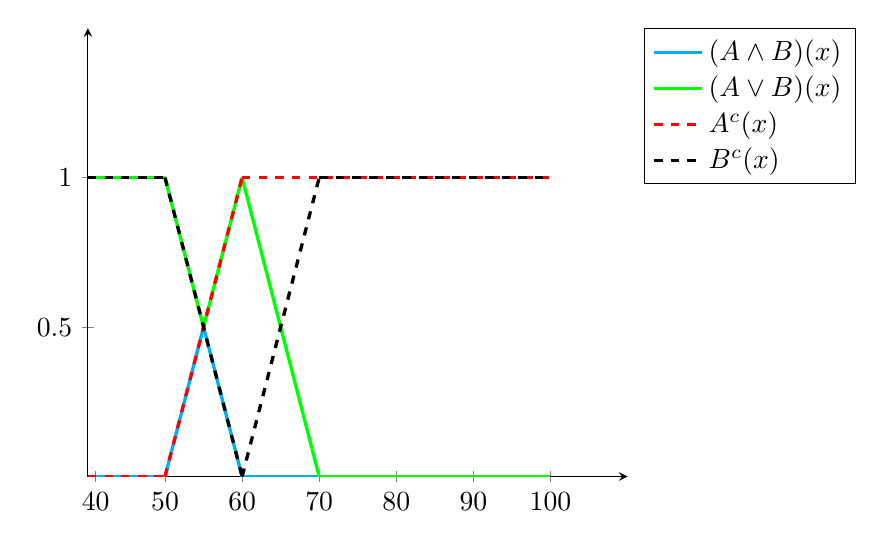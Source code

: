 \begin{tikzpicture} 
    \begin{axis}[
        axis lines=middle,
        xmin=4, xmax=11,
        ymin=0, ymax=1.5,
        %ticks=none,
        xtick={4.1,5,6,7,8,9,10},
        xticklabels={40, 50, 60,70,80,90,100},
        ytick={0,0.5,1},legend pos=outer north east,
        legend cell align=left,
        ]
        \addplot[cyan, very thick, domain=4:5] {0};
        \addplot[cyan, very thick, domain=5:5.5,smooth,samples=200,forget plot] {	(x-5)/(1)};
        \addplot[cyan,very thick,domain=5.5:6,smooth,samples=200,forget plot] {1-	(x-5)/(1)};
        \addplot[cyan,very thick,domain=6:10,forget plot] {0};
        
        \addplot[green, very thick, domain=4:5] {1};
        \addplot[green, very thick, domain=5:5.5, smooth, samples=200,forget plot] {1-(x-5)/(1)};
        \addplot[green, very thick, domain=5.5:6, smooth, samples=200,forget plot] {(x-5)/(1)};
        \addplot[green, very thick, domain=6:7, smooth, samples=200,forget plot] {1-(x-6)/(1)};
        \addplot[green, very thick, domain=7:10,forget plot] {0};
        
        
        \addplot[red, dashed, very thick, domain=4:5] {0};
        \addplot[red, dashed, very thick, domain=5:6, smooth, samples=200,forget plot] {	(x-5)/(1)};
        \addplot[red, dashed, very thick, domain=6:10,forget plot] {1};
        
        \addplot[black, dashed, very thick, domain=4:5] {1};
        \addplot[black, dashed, very thick, domain=5:6, smooth, samples=200,forget plot] {1-(x-5)/(1)};
        \addplot[black, dashed, very thick, domain=6:7, smooth, samples=200,forget plot] {(x-6)/(1)};
        \addplot[black, dashed, very thick, domain=7:10,forget plot] {1};
        
        \addlegendentry{$(A\wedge B)(x)$} 
        \addlegendentry{$(A\vee B)(x)$}
        \addlegendentry{$ A^c (x)$} 
        \addlegendentry{$B^c (x)$}
\end{axis}
\end{tikzpicture}